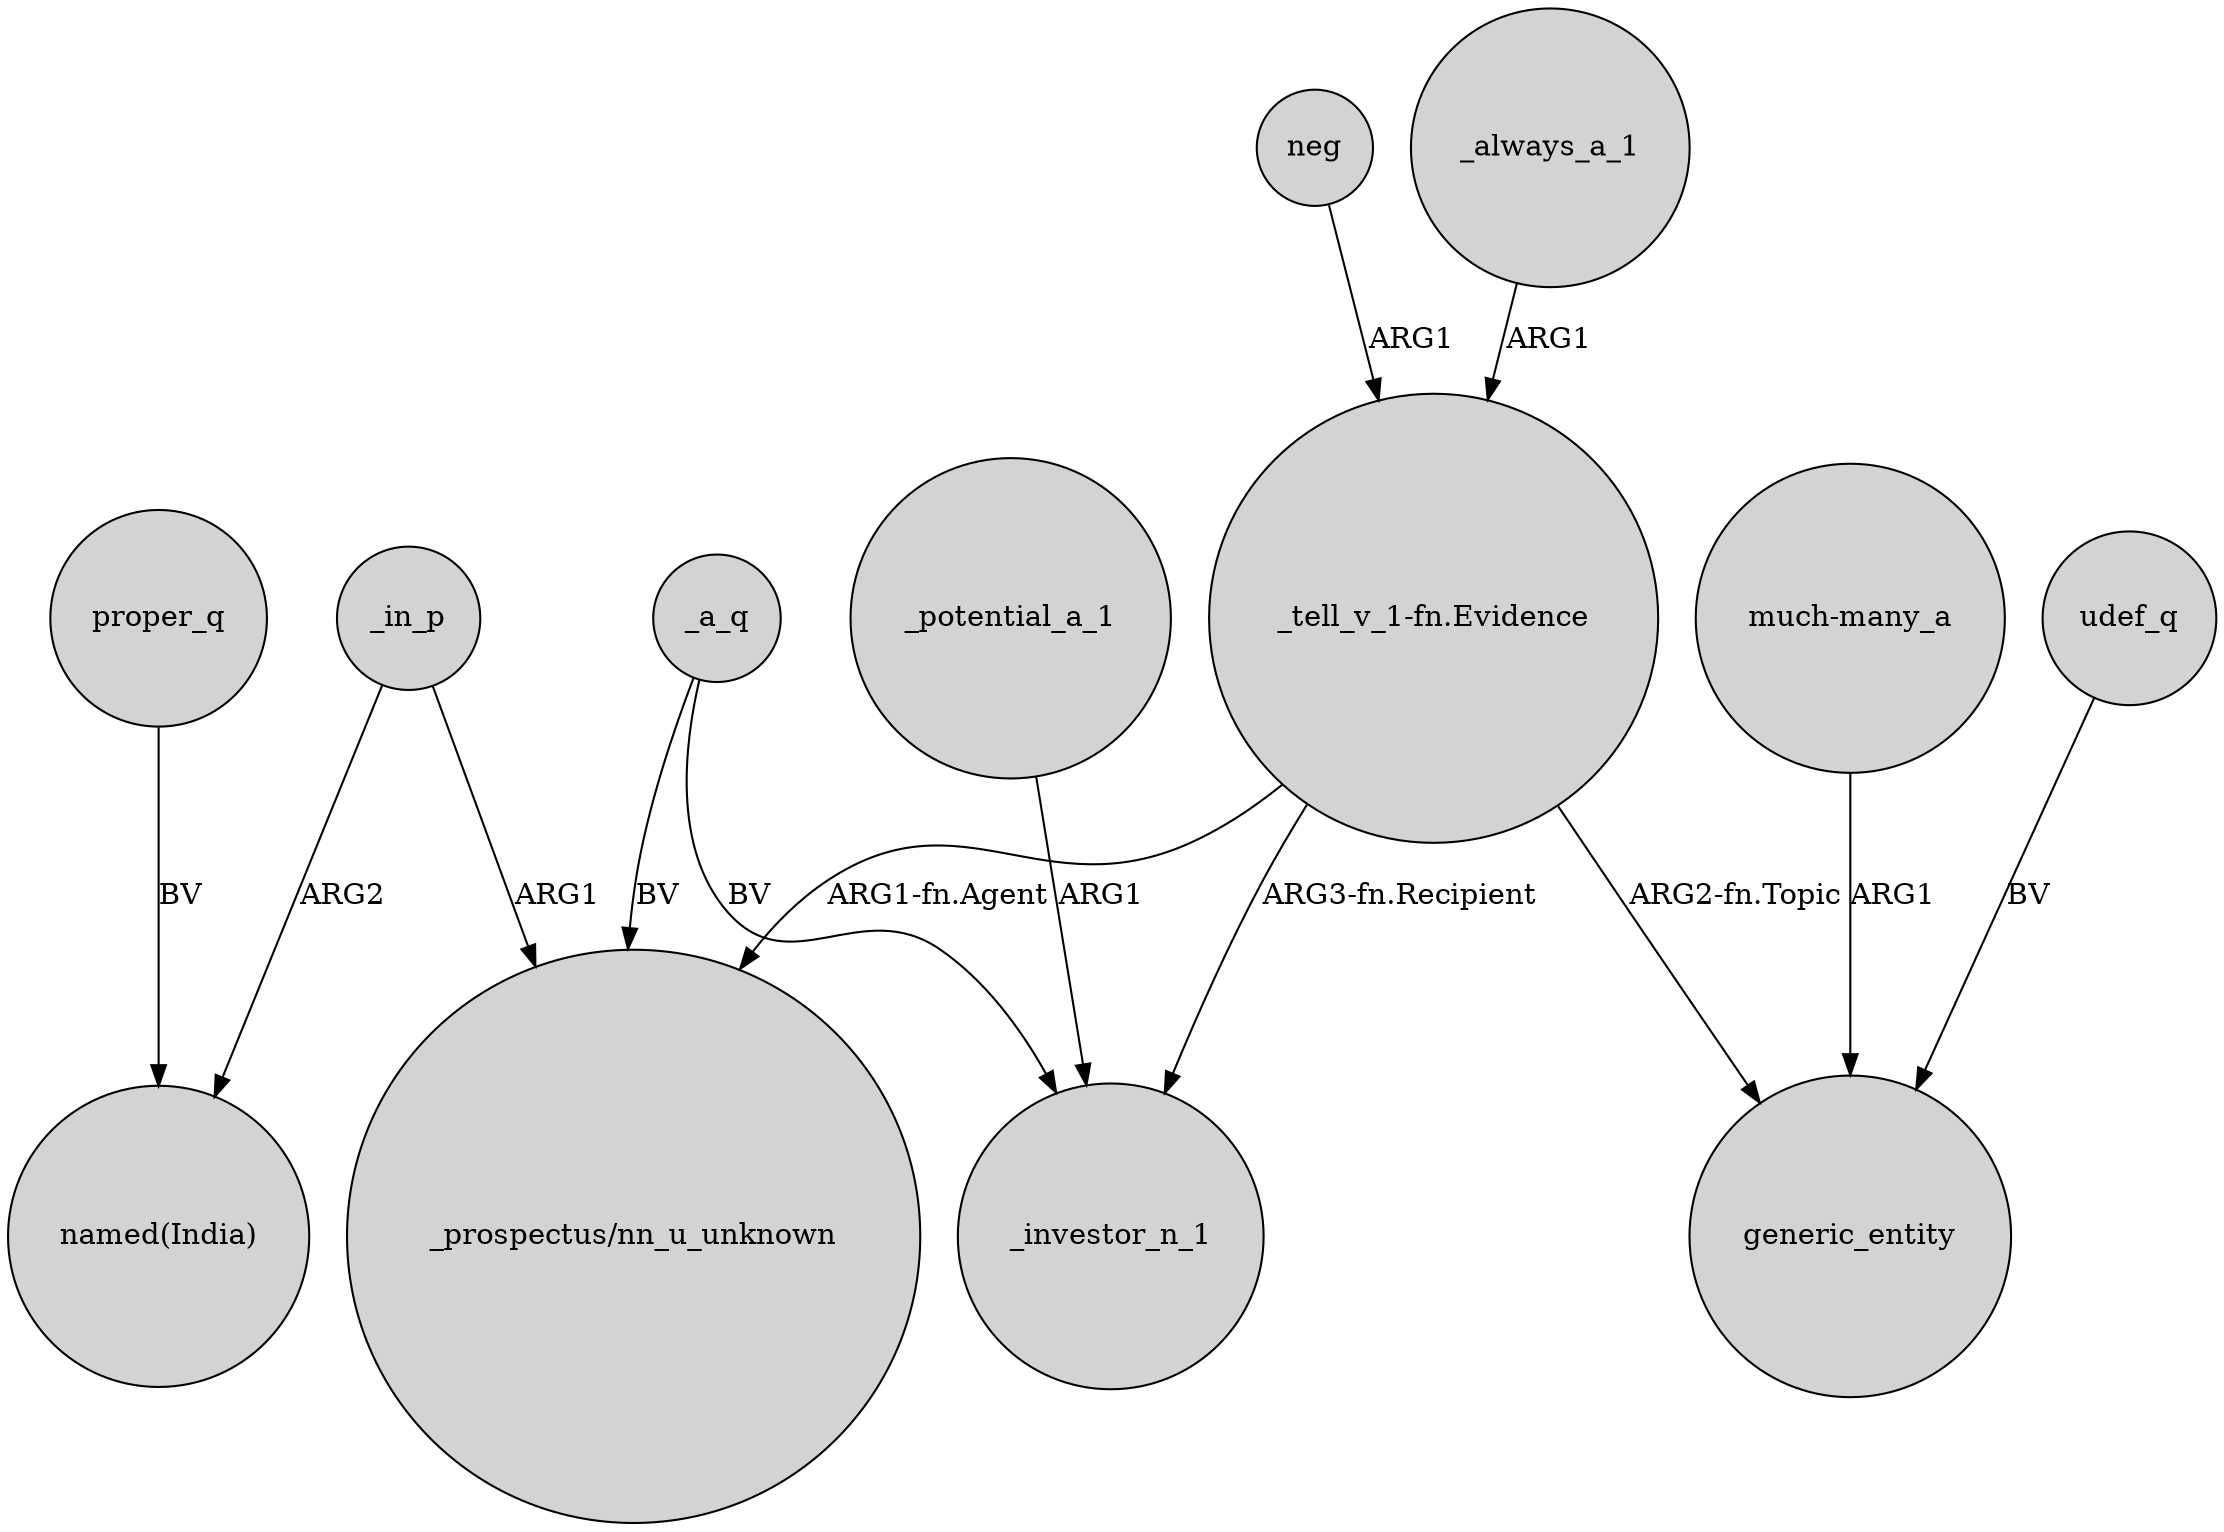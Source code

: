 digraph {
	node [shape=circle style=filled]
	neg -> "_tell_v_1-fn.Evidence" [label=ARG1]
	_in_p -> "_prospectus/nn_u_unknown" [label=ARG1]
	udef_q -> generic_entity [label=BV]
	_a_q -> _investor_n_1 [label=BV]
	_potential_a_1 -> _investor_n_1 [label=ARG1]
	_in_p -> "named(India)" [label=ARG2]
	_always_a_1 -> "_tell_v_1-fn.Evidence" [label=ARG1]
	"_tell_v_1-fn.Evidence" -> _investor_n_1 [label="ARG3-fn.Recipient"]
	"much-many_a" -> generic_entity [label=ARG1]
	_a_q -> "_prospectus/nn_u_unknown" [label=BV]
	"_tell_v_1-fn.Evidence" -> "_prospectus/nn_u_unknown" [label="ARG1-fn.Agent"]
	proper_q -> "named(India)" [label=BV]
	"_tell_v_1-fn.Evidence" -> generic_entity [label="ARG2-fn.Topic"]
}
